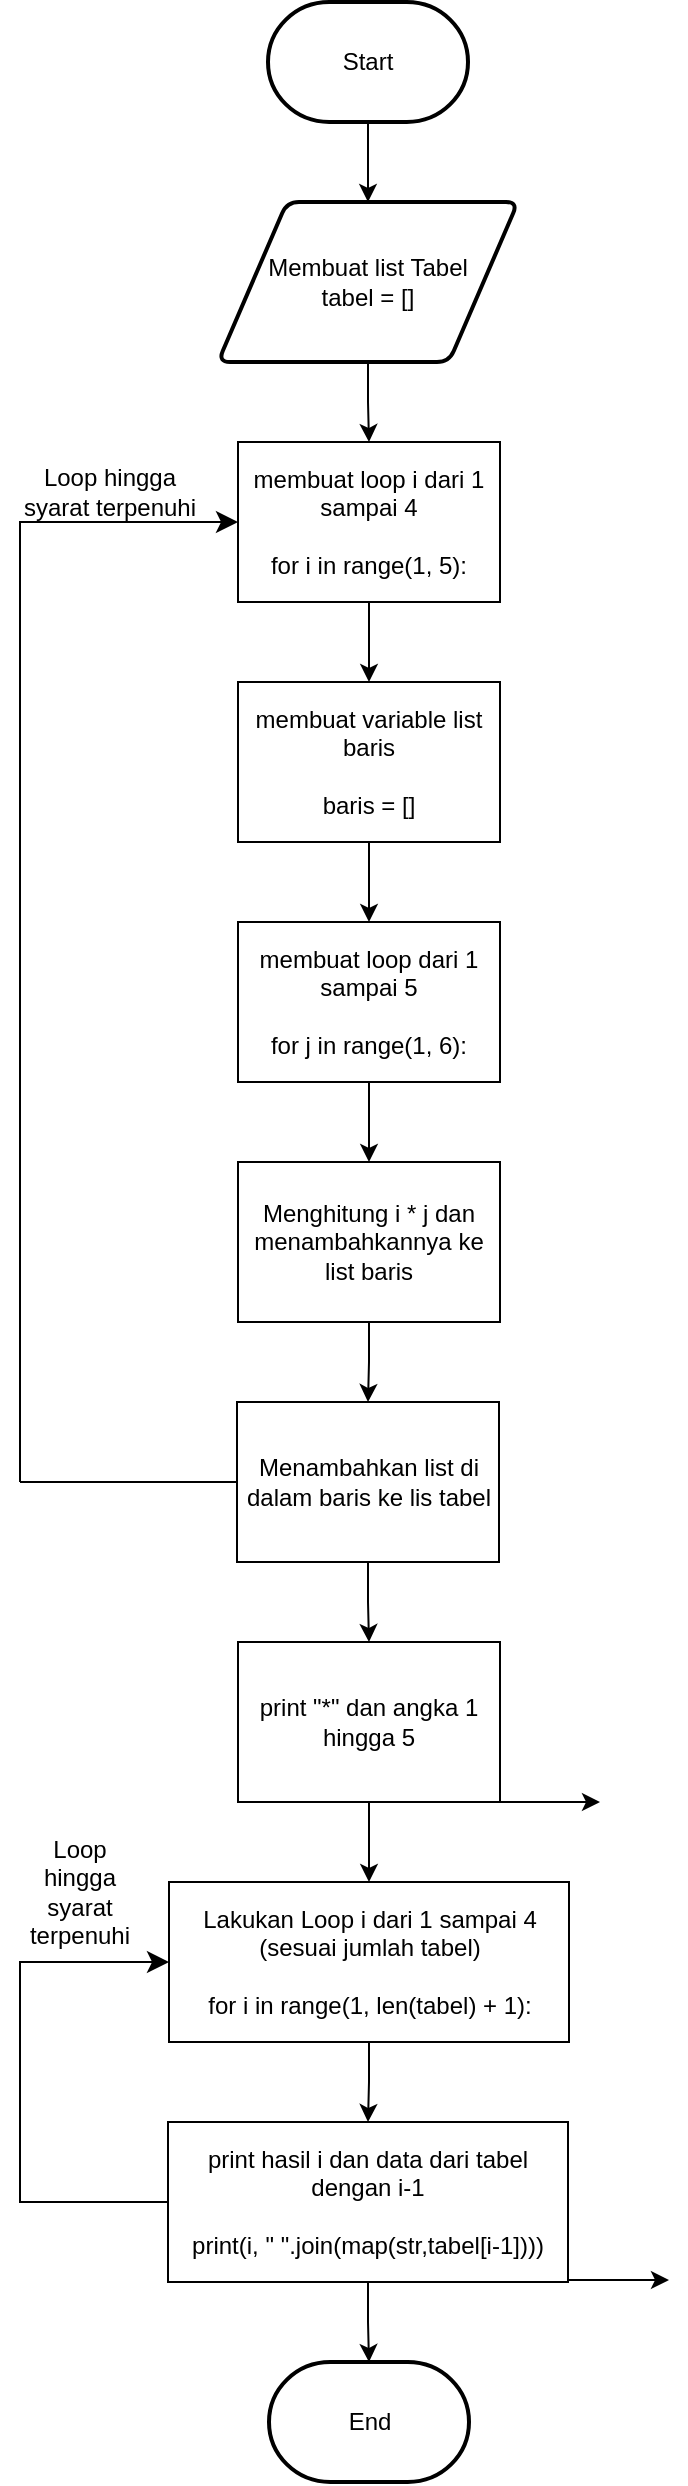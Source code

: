 <mxfile version="24.7.17">
  <diagram id="C5RBs43oDa-KdzZeNtuy" name="Page-1">
    <mxGraphModel dx="1290" dy="557" grid="1" gridSize="10" guides="1" tooltips="1" connect="1" arrows="1" fold="1" page="1" pageScale="1" pageWidth="827" pageHeight="1169" math="0" shadow="0">
      <root>
        <mxCell id="WIyWlLk6GJQsqaUBKTNV-0" />
        <mxCell id="WIyWlLk6GJQsqaUBKTNV-1" parent="WIyWlLk6GJQsqaUBKTNV-0" />
        <mxCell id="aVrPpPTMZz9hAbWe6SNC-2" value="" style="edgeStyle=orthogonalEdgeStyle;rounded=0;orthogonalLoop=1;jettySize=auto;html=1;" edge="1" parent="WIyWlLk6GJQsqaUBKTNV-1" source="aVrPpPTMZz9hAbWe6SNC-0" target="aVrPpPTMZz9hAbWe6SNC-1">
          <mxGeometry relative="1" as="geometry" />
        </mxCell>
        <mxCell id="aVrPpPTMZz9hAbWe6SNC-0" value="Start" style="strokeWidth=2;html=1;shape=mxgraph.flowchart.terminator;whiteSpace=wrap;" vertex="1" parent="WIyWlLk6GJQsqaUBKTNV-1">
          <mxGeometry x="364" y="60" width="100" height="60" as="geometry" />
        </mxCell>
        <mxCell id="aVrPpPTMZz9hAbWe6SNC-6" value="" style="edgeStyle=orthogonalEdgeStyle;rounded=0;orthogonalLoop=1;jettySize=auto;html=1;" edge="1" parent="WIyWlLk6GJQsqaUBKTNV-1" source="aVrPpPTMZz9hAbWe6SNC-1" target="aVrPpPTMZz9hAbWe6SNC-5">
          <mxGeometry relative="1" as="geometry" />
        </mxCell>
        <mxCell id="aVrPpPTMZz9hAbWe6SNC-1" value="Membuat list Tabel&lt;div&gt;tabel = []&lt;/div&gt;" style="shape=parallelogram;html=1;strokeWidth=2;perimeter=parallelogramPerimeter;whiteSpace=wrap;rounded=1;arcSize=12;size=0.23;" vertex="1" parent="WIyWlLk6GJQsqaUBKTNV-1">
          <mxGeometry x="339" y="160" width="150" height="80" as="geometry" />
        </mxCell>
        <mxCell id="aVrPpPTMZz9hAbWe6SNC-8" value="" style="edgeStyle=orthogonalEdgeStyle;rounded=0;orthogonalLoop=1;jettySize=auto;html=1;" edge="1" parent="WIyWlLk6GJQsqaUBKTNV-1" source="aVrPpPTMZz9hAbWe6SNC-5" target="aVrPpPTMZz9hAbWe6SNC-7">
          <mxGeometry relative="1" as="geometry" />
        </mxCell>
        <mxCell id="aVrPpPTMZz9hAbWe6SNC-5" value="membuat loop i dari 1 sampai 4&lt;div&gt;&lt;br&gt;&lt;/div&gt;&lt;div&gt;for i in range(1, 5):&lt;/div&gt;" style="rounded=0;whiteSpace=wrap;html=1;" vertex="1" parent="WIyWlLk6GJQsqaUBKTNV-1">
          <mxGeometry x="349" y="280" width="131" height="80" as="geometry" />
        </mxCell>
        <mxCell id="aVrPpPTMZz9hAbWe6SNC-10" value="" style="edgeStyle=orthogonalEdgeStyle;rounded=0;orthogonalLoop=1;jettySize=auto;html=1;" edge="1" parent="WIyWlLk6GJQsqaUBKTNV-1" source="aVrPpPTMZz9hAbWe6SNC-7" target="aVrPpPTMZz9hAbWe6SNC-9">
          <mxGeometry relative="1" as="geometry" />
        </mxCell>
        <mxCell id="aVrPpPTMZz9hAbWe6SNC-7" value="membuat variable list baris&lt;div&gt;&lt;br&gt;&lt;/div&gt;&lt;div&gt;baris = []&lt;br&gt;&lt;/div&gt;" style="rounded=0;whiteSpace=wrap;html=1;" vertex="1" parent="WIyWlLk6GJQsqaUBKTNV-1">
          <mxGeometry x="349" y="400" width="131" height="80" as="geometry" />
        </mxCell>
        <mxCell id="aVrPpPTMZz9hAbWe6SNC-13" value="" style="edgeStyle=orthogonalEdgeStyle;rounded=0;orthogonalLoop=1;jettySize=auto;html=1;" edge="1" parent="WIyWlLk6GJQsqaUBKTNV-1" source="aVrPpPTMZz9hAbWe6SNC-9" target="aVrPpPTMZz9hAbWe6SNC-12">
          <mxGeometry relative="1" as="geometry" />
        </mxCell>
        <mxCell id="aVrPpPTMZz9hAbWe6SNC-9" value="&lt;div&gt;membuat loop dari 1 sampai 5&lt;/div&gt;&lt;div&gt;&lt;br&gt;&lt;/div&gt;&lt;div&gt;for j in range(1, 6):&lt;br&gt;&lt;/div&gt;" style="rounded=0;whiteSpace=wrap;html=1;" vertex="1" parent="WIyWlLk6GJQsqaUBKTNV-1">
          <mxGeometry x="349" y="520" width="131" height="80" as="geometry" />
        </mxCell>
        <mxCell id="aVrPpPTMZz9hAbWe6SNC-21" value="" style="edgeStyle=orthogonalEdgeStyle;rounded=0;orthogonalLoop=1;jettySize=auto;html=1;" edge="1" parent="WIyWlLk6GJQsqaUBKTNV-1" source="aVrPpPTMZz9hAbWe6SNC-11" target="aVrPpPTMZz9hAbWe6SNC-18">
          <mxGeometry relative="1" as="geometry" />
        </mxCell>
        <mxCell id="aVrPpPTMZz9hAbWe6SNC-11" value="&lt;div&gt;Menambahkan list di dalam baris ke lis tabel&lt;/div&gt;" style="rounded=0;whiteSpace=wrap;html=1;" vertex="1" parent="WIyWlLk6GJQsqaUBKTNV-1">
          <mxGeometry x="348.5" y="760" width="131" height="80" as="geometry" />
        </mxCell>
        <mxCell id="aVrPpPTMZz9hAbWe6SNC-14" value="" style="edgeStyle=orthogonalEdgeStyle;rounded=0;orthogonalLoop=1;jettySize=auto;html=1;" edge="1" parent="WIyWlLk6GJQsqaUBKTNV-1" source="aVrPpPTMZz9hAbWe6SNC-12" target="aVrPpPTMZz9hAbWe6SNC-11">
          <mxGeometry relative="1" as="geometry" />
        </mxCell>
        <mxCell id="aVrPpPTMZz9hAbWe6SNC-12" value="Menghitung i * j dan menambahkannya ke list baris" style="rounded=0;whiteSpace=wrap;html=1;" vertex="1" parent="WIyWlLk6GJQsqaUBKTNV-1">
          <mxGeometry x="349" y="640" width="131" height="80" as="geometry" />
        </mxCell>
        <mxCell id="aVrPpPTMZz9hAbWe6SNC-15" value="" style="endArrow=none;html=1;rounded=0;exitX=0;exitY=0.5;exitDx=0;exitDy=0;" edge="1" parent="WIyWlLk6GJQsqaUBKTNV-1" source="aVrPpPTMZz9hAbWe6SNC-11">
          <mxGeometry width="50" height="50" relative="1" as="geometry">
            <mxPoint x="390" y="720" as="sourcePoint" />
            <mxPoint x="240" y="800" as="targetPoint" />
          </mxGeometry>
        </mxCell>
        <mxCell id="aVrPpPTMZz9hAbWe6SNC-16" value="" style="edgeStyle=segmentEdgeStyle;endArrow=classic;html=1;curved=0;rounded=0;endSize=8;startSize=8;entryX=0;entryY=0.5;entryDx=0;entryDy=0;" edge="1" parent="WIyWlLk6GJQsqaUBKTNV-1" target="aVrPpPTMZz9hAbWe6SNC-5">
          <mxGeometry width="50" height="50" relative="1" as="geometry">
            <mxPoint x="240" y="800" as="sourcePoint" />
            <mxPoint x="240" y="320" as="targetPoint" />
            <Array as="points">
              <mxPoint x="240" y="320" />
            </Array>
          </mxGeometry>
        </mxCell>
        <mxCell id="aVrPpPTMZz9hAbWe6SNC-17" value="Loop hingga syarat terpenuhi" style="text;strokeColor=none;align=center;fillColor=none;html=1;verticalAlign=middle;whiteSpace=wrap;rounded=0;" vertex="1" parent="WIyWlLk6GJQsqaUBKTNV-1">
          <mxGeometry x="240" y="290" width="90" height="30" as="geometry" />
        </mxCell>
        <mxCell id="aVrPpPTMZz9hAbWe6SNC-22" value="" style="edgeStyle=orthogonalEdgeStyle;rounded=0;orthogonalLoop=1;jettySize=auto;html=1;" edge="1" parent="WIyWlLk6GJQsqaUBKTNV-1" source="aVrPpPTMZz9hAbWe6SNC-18" target="aVrPpPTMZz9hAbWe6SNC-19">
          <mxGeometry relative="1" as="geometry" />
        </mxCell>
        <mxCell id="aVrPpPTMZz9hAbWe6SNC-18" value="print &quot;*&quot; dan angka 1 hingga 5" style="rounded=0;whiteSpace=wrap;html=1;" vertex="1" parent="WIyWlLk6GJQsqaUBKTNV-1">
          <mxGeometry x="349" y="880" width="131" height="80" as="geometry" />
        </mxCell>
        <mxCell id="aVrPpPTMZz9hAbWe6SNC-23" value="" style="edgeStyle=orthogonalEdgeStyle;rounded=0;orthogonalLoop=1;jettySize=auto;html=1;" edge="1" parent="WIyWlLk6GJQsqaUBKTNV-1" source="aVrPpPTMZz9hAbWe6SNC-19" target="aVrPpPTMZz9hAbWe6SNC-20">
          <mxGeometry relative="1" as="geometry" />
        </mxCell>
        <mxCell id="aVrPpPTMZz9hAbWe6SNC-19" value="Lakukan Loop i dari 1 sampai 4 (sesuai jumlah tabel)&lt;div&gt;&lt;br&gt;&lt;/div&gt;&lt;div&gt;for i in range(1, len(tabel) + 1):&lt;br&gt;&lt;/div&gt;" style="rounded=0;whiteSpace=wrap;html=1;" vertex="1" parent="WIyWlLk6GJQsqaUBKTNV-1">
          <mxGeometry x="314.5" y="1000" width="200" height="80" as="geometry" />
        </mxCell>
        <mxCell id="aVrPpPTMZz9hAbWe6SNC-25" value="" style="edgeStyle=orthogonalEdgeStyle;rounded=0;orthogonalLoop=1;jettySize=auto;html=1;" edge="1" parent="WIyWlLk6GJQsqaUBKTNV-1" source="aVrPpPTMZz9hAbWe6SNC-20" target="aVrPpPTMZz9hAbWe6SNC-24">
          <mxGeometry relative="1" as="geometry" />
        </mxCell>
        <mxCell id="aVrPpPTMZz9hAbWe6SNC-20" value="print hasil i dan data dari tabel dengan i-1&lt;div&gt;&lt;br&gt;&lt;/div&gt;&lt;div&gt;print(i, &quot; &quot;.join(map(str,tabel[i-1])))&lt;br&gt;&lt;/div&gt;" style="rounded=0;whiteSpace=wrap;html=1;" vertex="1" parent="WIyWlLk6GJQsqaUBKTNV-1">
          <mxGeometry x="314" y="1120" width="200" height="80" as="geometry" />
        </mxCell>
        <mxCell id="aVrPpPTMZz9hAbWe6SNC-24" value="End" style="strokeWidth=2;html=1;shape=mxgraph.flowchart.terminator;whiteSpace=wrap;" vertex="1" parent="WIyWlLk6GJQsqaUBKTNV-1">
          <mxGeometry x="364.5" y="1240" width="100" height="60" as="geometry" />
        </mxCell>
        <mxCell id="aVrPpPTMZz9hAbWe6SNC-26" value="" style="edgeStyle=elbowEdgeStyle;elbow=horizontal;endArrow=classic;html=1;curved=0;rounded=0;endSize=8;startSize=8;exitX=0;exitY=0.5;exitDx=0;exitDy=0;entryX=0;entryY=0.5;entryDx=0;entryDy=0;" edge="1" parent="WIyWlLk6GJQsqaUBKTNV-1" source="aVrPpPTMZz9hAbWe6SNC-20" target="aVrPpPTMZz9hAbWe6SNC-19">
          <mxGeometry width="50" height="50" relative="1" as="geometry">
            <mxPoint x="390" y="1140" as="sourcePoint" />
            <mxPoint x="440" y="1090" as="targetPoint" />
            <Array as="points">
              <mxPoint x="240" y="1150" />
            </Array>
          </mxGeometry>
        </mxCell>
        <mxCell id="aVrPpPTMZz9hAbWe6SNC-27" value="Loop hingga syarat terpenuhi" style="text;strokeColor=none;align=center;fillColor=none;html=1;verticalAlign=middle;whiteSpace=wrap;rounded=0;" vertex="1" parent="WIyWlLk6GJQsqaUBKTNV-1">
          <mxGeometry x="240" y="1000" width="60" height="10" as="geometry" />
        </mxCell>
        <mxCell id="aVrPpPTMZz9hAbWe6SNC-28" value="" style="endArrow=classic;html=1;rounded=0;exitX=1;exitY=1;exitDx=0;exitDy=0;" edge="1" parent="WIyWlLk6GJQsqaUBKTNV-1" source="aVrPpPTMZz9hAbWe6SNC-18">
          <mxGeometry width="50" height="50" relative="1" as="geometry">
            <mxPoint x="390" y="740" as="sourcePoint" />
            <mxPoint x="530" y="960" as="targetPoint" />
          </mxGeometry>
        </mxCell>
        <mxCell id="aVrPpPTMZz9hAbWe6SNC-29" value="" style="endArrow=classic;html=1;rounded=0;exitX=1;exitY=1;exitDx=0;exitDy=0;" edge="1" parent="WIyWlLk6GJQsqaUBKTNV-1">
          <mxGeometry width="50" height="50" relative="1" as="geometry">
            <mxPoint x="514.5" y="1199" as="sourcePoint" />
            <mxPoint x="564.5" y="1199" as="targetPoint" />
          </mxGeometry>
        </mxCell>
      </root>
    </mxGraphModel>
  </diagram>
</mxfile>
